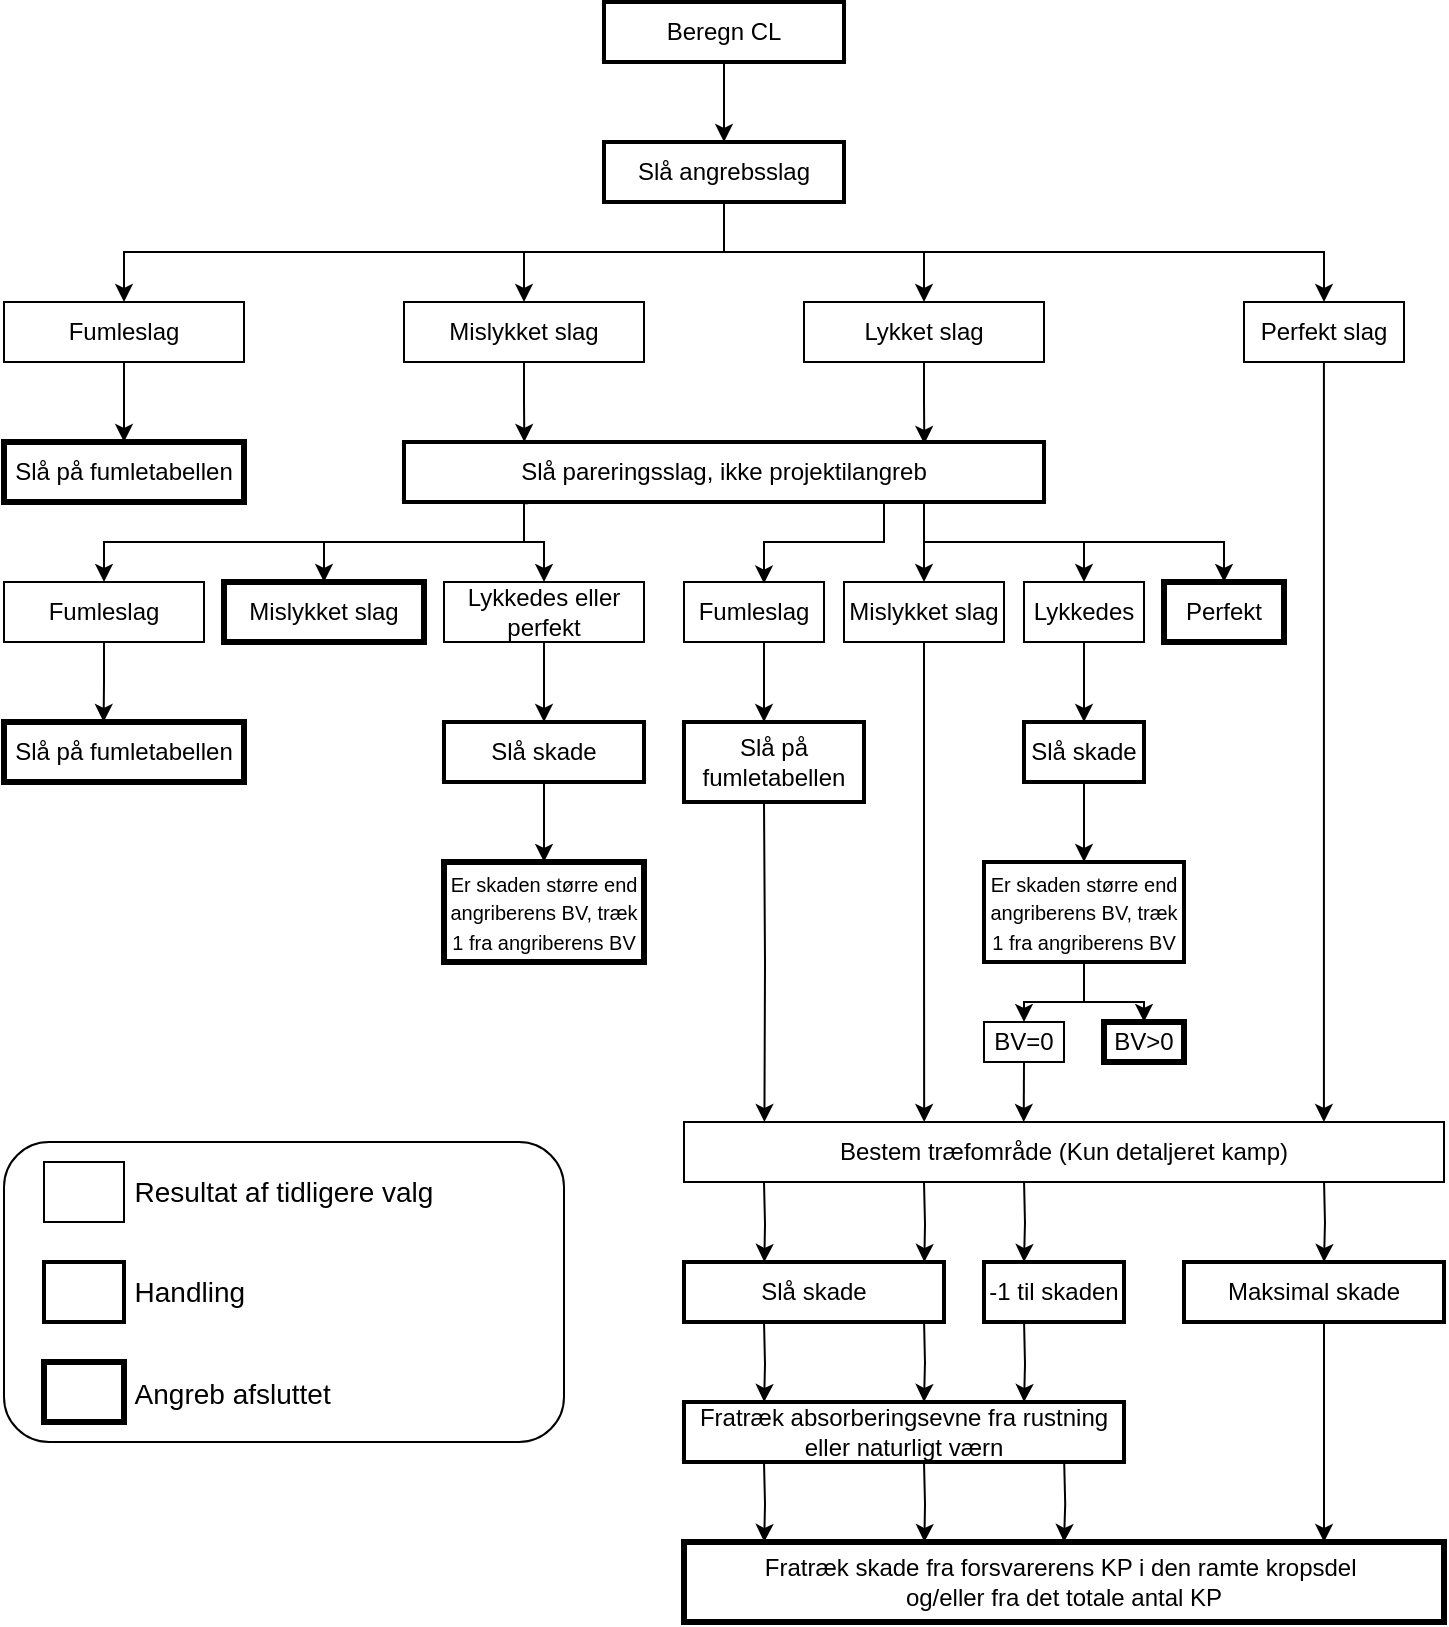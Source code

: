 <mxfile version="24.2.5" type="device">
  <diagram name="Page-1" id="lk3DoYH3_mxued0-EZq-">
    <mxGraphModel dx="1059" dy="1260" grid="1" gridSize="10" guides="1" tooltips="1" connect="1" arrows="1" fold="1" page="1" pageScale="1" pageWidth="827" pageHeight="1169" math="0" shadow="0">
      <root>
        <mxCell id="0" />
        <mxCell id="1" parent="0" />
        <mxCell id="gzzAdNc6FvL0EBI_JPck-6" style="edgeStyle=orthogonalEdgeStyle;rounded=0;orthogonalLoop=1;jettySize=auto;html=1;exitX=0.5;exitY=1;exitDx=0;exitDy=0;entryX=0.5;entryY=0;entryDx=0;entryDy=0;" parent="1" source="gzzAdNc6FvL0EBI_JPck-1" target="gzzAdNc6FvL0EBI_JPck-4" edge="1">
          <mxGeometry relative="1" as="geometry" />
        </mxCell>
        <mxCell id="gzzAdNc6FvL0EBI_JPck-1" value="Beregn CL" style="rounded=0;whiteSpace=wrap;html=1;strokeWidth=2;fillColor=none;" parent="1" vertex="1">
          <mxGeometry x="340" y="50" width="120" height="30" as="geometry" />
        </mxCell>
        <mxCell id="gzzAdNc6FvL0EBI_JPck-11" style="edgeStyle=orthogonalEdgeStyle;rounded=0;orthogonalLoop=1;jettySize=auto;html=1;exitX=0.5;exitY=1;exitDx=0;exitDy=0;entryX=0.5;entryY=0;entryDx=0;entryDy=0;" parent="1" source="gzzAdNc6FvL0EBI_JPck-4" target="gzzAdNc6FvL0EBI_JPck-7" edge="1">
          <mxGeometry relative="1" as="geometry" />
        </mxCell>
        <mxCell id="gzzAdNc6FvL0EBI_JPck-12" style="edgeStyle=orthogonalEdgeStyle;rounded=0;orthogonalLoop=1;jettySize=auto;html=1;exitX=0.5;exitY=1;exitDx=0;exitDy=0;entryX=0.5;entryY=0;entryDx=0;entryDy=0;" parent="1" source="gzzAdNc6FvL0EBI_JPck-4" target="gzzAdNc6FvL0EBI_JPck-8" edge="1">
          <mxGeometry relative="1" as="geometry" />
        </mxCell>
        <mxCell id="gzzAdNc6FvL0EBI_JPck-14" style="edgeStyle=orthogonalEdgeStyle;rounded=0;orthogonalLoop=1;jettySize=auto;html=1;exitX=0.5;exitY=1;exitDx=0;exitDy=0;entryX=0.5;entryY=0;entryDx=0;entryDy=0;" parent="1" source="gzzAdNc6FvL0EBI_JPck-4" target="gzzAdNc6FvL0EBI_JPck-9" edge="1">
          <mxGeometry relative="1" as="geometry" />
        </mxCell>
        <mxCell id="gzzAdNc6FvL0EBI_JPck-15" style="edgeStyle=orthogonalEdgeStyle;rounded=0;orthogonalLoop=1;jettySize=auto;html=1;exitX=0.5;exitY=1;exitDx=0;exitDy=0;" parent="1" source="gzzAdNc6FvL0EBI_JPck-4" target="gzzAdNc6FvL0EBI_JPck-10" edge="1">
          <mxGeometry relative="1" as="geometry" />
        </mxCell>
        <mxCell id="gzzAdNc6FvL0EBI_JPck-4" value="Slå angrebsslag" style="rounded=0;whiteSpace=wrap;html=1;strokeWidth=2;fillColor=none;" parent="1" vertex="1">
          <mxGeometry x="340" y="120" width="120" height="30" as="geometry" />
        </mxCell>
        <mxCell id="gzzAdNc6FvL0EBI_JPck-18" style="edgeStyle=orthogonalEdgeStyle;rounded=0;orthogonalLoop=1;jettySize=auto;html=1;exitX=0.5;exitY=1;exitDx=0;exitDy=0;entryX=0.5;entryY=0;entryDx=0;entryDy=0;" parent="1" source="gzzAdNc6FvL0EBI_JPck-7" target="gzzAdNc6FvL0EBI_JPck-17" edge="1">
          <mxGeometry relative="1" as="geometry" />
        </mxCell>
        <mxCell id="gzzAdNc6FvL0EBI_JPck-7" value="Fumleslag" style="rounded=0;whiteSpace=wrap;html=1;fillColor=none;" parent="1" vertex="1">
          <mxGeometry x="40" y="200" width="120" height="30" as="geometry" />
        </mxCell>
        <mxCell id="gzzAdNc6FvL0EBI_JPck-8" value="Mislykket slag" style="rounded=0;whiteSpace=wrap;html=1;fillColor=none;" parent="1" vertex="1">
          <mxGeometry x="240" y="200" width="120" height="30" as="geometry" />
        </mxCell>
        <mxCell id="gzzAdNc6FvL0EBI_JPck-9" value="Lykket slag" style="rounded=0;whiteSpace=wrap;html=1;fillColor=none;" parent="1" vertex="1">
          <mxGeometry x="440" y="200" width="120" height="30" as="geometry" />
        </mxCell>
        <mxCell id="gzzAdNc6FvL0EBI_JPck-77" style="edgeStyle=orthogonalEdgeStyle;rounded=0;orthogonalLoop=1;jettySize=auto;html=1;entryX=0.842;entryY=0;entryDx=0;entryDy=0;entryPerimeter=0;" parent="1" source="gzzAdNc6FvL0EBI_JPck-10" target="gzzAdNc6FvL0EBI_JPck-60" edge="1">
          <mxGeometry relative="1" as="geometry">
            <mxPoint x="700" y="600" as="targetPoint" />
          </mxGeometry>
        </mxCell>
        <mxCell id="gzzAdNc6FvL0EBI_JPck-10" value="Perfekt slag" style="rounded=0;whiteSpace=wrap;html=1;fillColor=none;" parent="1" vertex="1">
          <mxGeometry x="660" y="200" width="80" height="30" as="geometry" />
        </mxCell>
        <mxCell id="gzzAdNc6FvL0EBI_JPck-17" value="Slå på fumletabellen" style="rounded=0;whiteSpace=wrap;html=1;strokeWidth=3;fillColor=none;" parent="1" vertex="1">
          <mxGeometry x="40" y="270" width="120" height="30" as="geometry" />
        </mxCell>
        <mxCell id="gzzAdNc6FvL0EBI_JPck-28" style="edgeStyle=orthogonalEdgeStyle;rounded=0;orthogonalLoop=1;jettySize=auto;html=1;exitX=0.194;exitY=1.019;exitDx=0;exitDy=0;entryX=0.5;entryY=0;entryDx=0;entryDy=0;exitPerimeter=0;" parent="1" source="gzzAdNc6FvL0EBI_JPck-19" target="gzzAdNc6FvL0EBI_JPck-23" edge="1">
          <mxGeometry relative="1" as="geometry">
            <Array as="points">
              <mxPoint x="300" y="301" />
              <mxPoint x="300" y="320" />
              <mxPoint x="90" y="320" />
            </Array>
          </mxGeometry>
        </mxCell>
        <mxCell id="gzzAdNc6FvL0EBI_JPck-29" style="edgeStyle=orthogonalEdgeStyle;rounded=0;orthogonalLoop=1;jettySize=auto;html=1;exitX=0.25;exitY=1;exitDx=0;exitDy=0;entryX=0.5;entryY=0;entryDx=0;entryDy=0;" parent="1" source="gzzAdNc6FvL0EBI_JPck-19" target="gzzAdNc6FvL0EBI_JPck-24" edge="1">
          <mxGeometry relative="1" as="geometry">
            <Array as="points">
              <mxPoint x="300" y="300" />
              <mxPoint x="300" y="320" />
              <mxPoint x="200" y="320" />
            </Array>
          </mxGeometry>
        </mxCell>
        <mxCell id="gzzAdNc6FvL0EBI_JPck-30" style="edgeStyle=orthogonalEdgeStyle;rounded=0;orthogonalLoop=1;jettySize=auto;html=1;exitX=0.25;exitY=1;exitDx=0;exitDy=0;entryX=0.5;entryY=0;entryDx=0;entryDy=0;" parent="1" source="gzzAdNc6FvL0EBI_JPck-19" target="gzzAdNc6FvL0EBI_JPck-25" edge="1">
          <mxGeometry relative="1" as="geometry">
            <Array as="points">
              <mxPoint x="300" y="300" />
              <mxPoint x="300" y="320" />
              <mxPoint x="310" y="320" />
            </Array>
          </mxGeometry>
        </mxCell>
        <mxCell id="gzzAdNc6FvL0EBI_JPck-52" style="edgeStyle=orthogonalEdgeStyle;rounded=0;orthogonalLoop=1;jettySize=auto;html=1;exitX=0.75;exitY=1;exitDx=0;exitDy=0;entryX=0.5;entryY=0;entryDx=0;entryDy=0;" parent="1" source="gzzAdNc6FvL0EBI_JPck-19" target="gzzAdNc6FvL0EBI_JPck-39" edge="1">
          <mxGeometry relative="1" as="geometry">
            <Array as="points">
              <mxPoint x="500" y="300" />
            </Array>
          </mxGeometry>
        </mxCell>
        <mxCell id="gzzAdNc6FvL0EBI_JPck-53" style="edgeStyle=orthogonalEdgeStyle;rounded=0;orthogonalLoop=1;jettySize=auto;html=1;exitX=0.75;exitY=1;exitDx=0;exitDy=0;entryX=0.5;entryY=0;entryDx=0;entryDy=0;" parent="1" source="gzzAdNc6FvL0EBI_JPck-19" target="gzzAdNc6FvL0EBI_JPck-41" edge="1">
          <mxGeometry relative="1" as="geometry">
            <Array as="points">
              <mxPoint x="500" y="300" />
              <mxPoint x="500" y="320" />
              <mxPoint x="580" y="320" />
            </Array>
          </mxGeometry>
        </mxCell>
        <mxCell id="gzzAdNc6FvL0EBI_JPck-54" style="edgeStyle=orthogonalEdgeStyle;rounded=0;orthogonalLoop=1;jettySize=auto;html=1;exitX=0.75;exitY=1;exitDx=0;exitDy=0;entryX=0.5;entryY=0;entryDx=0;entryDy=0;" parent="1" source="gzzAdNc6FvL0EBI_JPck-19" target="gzzAdNc6FvL0EBI_JPck-50" edge="1">
          <mxGeometry relative="1" as="geometry">
            <Array as="points">
              <mxPoint x="500" y="300" />
              <mxPoint x="500" y="320" />
              <mxPoint x="650" y="320" />
            </Array>
          </mxGeometry>
        </mxCell>
        <mxCell id="gzzAdNc6FvL0EBI_JPck-69" style="edgeStyle=orthogonalEdgeStyle;rounded=0;orthogonalLoop=1;jettySize=auto;html=1;exitX=0.75;exitY=1;exitDx=0;exitDy=0;entryX=0.56;entryY=0.027;entryDx=0;entryDy=0;entryPerimeter=0;" parent="1" source="gzzAdNc6FvL0EBI_JPck-19" target="gzzAdNc6FvL0EBI_JPck-38" edge="1">
          <mxGeometry relative="1" as="geometry">
            <Array as="points">
              <mxPoint x="480" y="320" />
              <mxPoint x="420" y="320" />
              <mxPoint x="420" y="341" />
            </Array>
          </mxGeometry>
        </mxCell>
        <mxCell id="gzzAdNc6FvL0EBI_JPck-19" value="Slå pareringsslag, ikke projektilangreb" style="rounded=0;whiteSpace=wrap;html=1;strokeWidth=2;fillColor=none;" parent="1" vertex="1">
          <mxGeometry x="240" y="270" width="320" height="30" as="geometry" />
        </mxCell>
        <mxCell id="gzzAdNc6FvL0EBI_JPck-21" style="edgeStyle=orthogonalEdgeStyle;rounded=0;orthogonalLoop=1;jettySize=auto;html=1;exitX=0.5;exitY=1;exitDx=0;exitDy=0;entryX=0.813;entryY=0.033;entryDx=0;entryDy=0;entryPerimeter=0;" parent="1" source="gzzAdNc6FvL0EBI_JPck-9" target="gzzAdNc6FvL0EBI_JPck-19" edge="1">
          <mxGeometry relative="1" as="geometry" />
        </mxCell>
        <mxCell id="gzzAdNc6FvL0EBI_JPck-22" style="edgeStyle=orthogonalEdgeStyle;rounded=0;orthogonalLoop=1;jettySize=auto;html=1;exitX=0.5;exitY=1;exitDx=0;exitDy=0;entryX=0.188;entryY=0;entryDx=0;entryDy=0;entryPerimeter=0;" parent="1" source="gzzAdNc6FvL0EBI_JPck-8" target="gzzAdNc6FvL0EBI_JPck-19" edge="1">
          <mxGeometry relative="1" as="geometry">
            <Array as="points">
              <mxPoint x="300" y="250" />
              <mxPoint x="300" y="250" />
            </Array>
          </mxGeometry>
        </mxCell>
        <mxCell id="gzzAdNc6FvL0EBI_JPck-23" value="Fumleslag" style="rounded=0;whiteSpace=wrap;html=1;fillColor=none;" parent="1" vertex="1">
          <mxGeometry x="40" y="340" width="100" height="30" as="geometry" />
        </mxCell>
        <mxCell id="gzzAdNc6FvL0EBI_JPck-24" value="Mislykket slag" style="rounded=0;whiteSpace=wrap;html=1;strokeWidth=3;fillColor=none;" parent="1" vertex="1">
          <mxGeometry x="150" y="340" width="100" height="30" as="geometry" />
        </mxCell>
        <mxCell id="gzzAdNc6FvL0EBI_JPck-34" style="edgeStyle=orthogonalEdgeStyle;rounded=0;orthogonalLoop=1;jettySize=auto;html=1;exitX=0.5;exitY=1;exitDx=0;exitDy=0;entryX=0.5;entryY=0;entryDx=0;entryDy=0;" parent="1" source="gzzAdNc6FvL0EBI_JPck-25" target="gzzAdNc6FvL0EBI_JPck-33" edge="1">
          <mxGeometry relative="1" as="geometry" />
        </mxCell>
        <mxCell id="gzzAdNc6FvL0EBI_JPck-25" value="Lykkedes eller perfekt" style="rounded=0;whiteSpace=wrap;html=1;fillColor=none;" parent="1" vertex="1">
          <mxGeometry x="260" y="340" width="100" height="30" as="geometry" />
        </mxCell>
        <mxCell id="gzzAdNc6FvL0EBI_JPck-31" value="Slå på fumletabellen" style="rounded=0;whiteSpace=wrap;html=1;strokeWidth=3;fillColor=none;" parent="1" vertex="1">
          <mxGeometry x="40" y="410" width="120" height="30" as="geometry" />
        </mxCell>
        <mxCell id="gzzAdNc6FvL0EBI_JPck-37" style="edgeStyle=orthogonalEdgeStyle;rounded=0;orthogonalLoop=1;jettySize=auto;html=1;exitX=0.5;exitY=1;exitDx=0;exitDy=0;entryX=0.5;entryY=0;entryDx=0;entryDy=0;" parent="1" source="gzzAdNc6FvL0EBI_JPck-33" target="gzzAdNc6FvL0EBI_JPck-35" edge="1">
          <mxGeometry relative="1" as="geometry" />
        </mxCell>
        <mxCell id="gzzAdNc6FvL0EBI_JPck-33" value="Slå skade" style="rounded=0;whiteSpace=wrap;html=1;strokeWidth=2;fillColor=none;" parent="1" vertex="1">
          <mxGeometry x="260" y="410" width="100" height="30" as="geometry" />
        </mxCell>
        <mxCell id="gzzAdNc6FvL0EBI_JPck-35" value="&lt;font style=&quot;font-size: 10px;&quot;&gt;Er skaden større end angriberens BV, træk 1 fra angriberens BV&lt;/font&gt;" style="rounded=0;whiteSpace=wrap;html=1;strokeWidth=3;fillColor=none;" parent="1" vertex="1">
          <mxGeometry x="260" y="480" width="100" height="50" as="geometry" />
        </mxCell>
        <mxCell id="gzzAdNc6FvL0EBI_JPck-84" value="" style="edgeStyle=orthogonalEdgeStyle;rounded=0;orthogonalLoop=1;jettySize=auto;html=1;" parent="1" source="gzzAdNc6FvL0EBI_JPck-38" target="gzzAdNc6FvL0EBI_JPck-42" edge="1">
          <mxGeometry relative="1" as="geometry">
            <Array as="points">
              <mxPoint x="420" y="380" />
              <mxPoint x="420" y="380" />
            </Array>
          </mxGeometry>
        </mxCell>
        <mxCell id="gzzAdNc6FvL0EBI_JPck-38" value="Fumleslag" style="rounded=0;whiteSpace=wrap;html=1;fillColor=none;" parent="1" vertex="1">
          <mxGeometry x="380" y="340" width="70" height="30" as="geometry" />
        </mxCell>
        <mxCell id="gzzAdNc6FvL0EBI_JPck-39" value="Mislykket slag" style="rounded=0;whiteSpace=wrap;html=1;strokeWidth=1;fillColor=none;" parent="1" vertex="1">
          <mxGeometry x="460" y="340" width="80" height="30" as="geometry" />
        </mxCell>
        <mxCell id="gzzAdNc6FvL0EBI_JPck-40" style="edgeStyle=orthogonalEdgeStyle;rounded=0;orthogonalLoop=1;jettySize=auto;html=1;exitX=0.5;exitY=1;exitDx=0;exitDy=0;entryX=0.5;entryY=0;entryDx=0;entryDy=0;" parent="1" source="gzzAdNc6FvL0EBI_JPck-41" target="gzzAdNc6FvL0EBI_JPck-45" edge="1">
          <mxGeometry relative="1" as="geometry" />
        </mxCell>
        <mxCell id="gzzAdNc6FvL0EBI_JPck-41" value="Lykkedes" style="rounded=0;whiteSpace=wrap;html=1;fillColor=none;" parent="1" vertex="1">
          <mxGeometry x="550" y="340" width="60" height="30" as="geometry" />
        </mxCell>
        <mxCell id="gzzAdNc6FvL0EBI_JPck-42" value="Slå på&lt;div&gt;fumletabellen&lt;/div&gt;" style="rounded=0;whiteSpace=wrap;html=1;strokeWidth=2;fillColor=none;" parent="1" vertex="1">
          <mxGeometry x="380" y="410" width="90" height="40" as="geometry" />
        </mxCell>
        <mxCell id="gzzAdNc6FvL0EBI_JPck-44" style="edgeStyle=orthogonalEdgeStyle;rounded=0;orthogonalLoop=1;jettySize=auto;html=1;exitX=0.5;exitY=1;exitDx=0;exitDy=0;entryX=0.5;entryY=0;entryDx=0;entryDy=0;" parent="1" source="gzzAdNc6FvL0EBI_JPck-45" target="gzzAdNc6FvL0EBI_JPck-46" edge="1">
          <mxGeometry relative="1" as="geometry" />
        </mxCell>
        <mxCell id="gzzAdNc6FvL0EBI_JPck-45" value="Slå skade" style="rounded=0;whiteSpace=wrap;html=1;strokeWidth=2;fillColor=none;" parent="1" vertex="1">
          <mxGeometry x="550" y="410" width="60" height="30" as="geometry" />
        </mxCell>
        <mxCell id="gzzAdNc6FvL0EBI_JPck-58" style="edgeStyle=orthogonalEdgeStyle;rounded=0;orthogonalLoop=1;jettySize=auto;html=1;exitX=0.5;exitY=1;exitDx=0;exitDy=0;entryX=0.5;entryY=0;entryDx=0;entryDy=0;" parent="1" source="gzzAdNc6FvL0EBI_JPck-46" target="gzzAdNc6FvL0EBI_JPck-57" edge="1">
          <mxGeometry relative="1" as="geometry" />
        </mxCell>
        <mxCell id="gzzAdNc6FvL0EBI_JPck-59" style="edgeStyle=orthogonalEdgeStyle;rounded=0;orthogonalLoop=1;jettySize=auto;html=1;exitX=0.5;exitY=1;exitDx=0;exitDy=0;entryX=0.5;entryY=0;entryDx=0;entryDy=0;" parent="1" source="gzzAdNc6FvL0EBI_JPck-46" target="gzzAdNc6FvL0EBI_JPck-56" edge="1">
          <mxGeometry relative="1" as="geometry" />
        </mxCell>
        <mxCell id="gzzAdNc6FvL0EBI_JPck-46" value="&lt;font style=&quot;font-size: 10px;&quot;&gt;Er skaden større end angriberens BV, træk 1 fra angriberens BV&lt;/font&gt;" style="rounded=0;whiteSpace=wrap;html=1;strokeWidth=2;fillColor=none;" parent="1" vertex="1">
          <mxGeometry x="530" y="480" width="100" height="50" as="geometry" />
        </mxCell>
        <mxCell id="gzzAdNc6FvL0EBI_JPck-47" style="edgeStyle=orthogonalEdgeStyle;rounded=0;orthogonalLoop=1;jettySize=auto;html=1;exitX=0.5;exitY=1;exitDx=0;exitDy=0;entryX=0.415;entryY=0;entryDx=0;entryDy=0;entryPerimeter=0;" parent="1" source="gzzAdNc6FvL0EBI_JPck-23" target="gzzAdNc6FvL0EBI_JPck-31" edge="1">
          <mxGeometry relative="1" as="geometry" />
        </mxCell>
        <mxCell id="gzzAdNc6FvL0EBI_JPck-50" value="Perfekt" style="rounded=0;whiteSpace=wrap;html=1;strokeWidth=3;fillColor=none;" parent="1" vertex="1">
          <mxGeometry x="620" y="340" width="60" height="30" as="geometry" />
        </mxCell>
        <mxCell id="gzzAdNc6FvL0EBI_JPck-56" value="BV=0" style="rounded=0;whiteSpace=wrap;html=1;fillColor=none;" parent="1" vertex="1">
          <mxGeometry x="530" y="560" width="40" height="20" as="geometry" />
        </mxCell>
        <mxCell id="gzzAdNc6FvL0EBI_JPck-57" value="BV&amp;gt;0" style="rounded=0;whiteSpace=wrap;html=1;strokeWidth=3;fillColor=none;" parent="1" vertex="1">
          <mxGeometry x="590" y="560" width="40" height="20" as="geometry" />
        </mxCell>
        <mxCell id="gzzAdNc6FvL0EBI_JPck-60" value="Bestem træfområde (Kun detaljeret kamp)" style="rounded=0;whiteSpace=wrap;html=1;fillColor=none;" parent="1" vertex="1">
          <mxGeometry x="380" y="610" width="380" height="30" as="geometry" />
        </mxCell>
        <mxCell id="gzzAdNc6FvL0EBI_JPck-74" style="edgeStyle=orthogonalEdgeStyle;rounded=0;orthogonalLoop=1;jettySize=auto;html=1;exitX=0.5;exitY=1;exitDx=0;exitDy=0;entryX=0.447;entryY=0;entryDx=0;entryDy=0;entryPerimeter=0;" parent="1" source="gzzAdNc6FvL0EBI_JPck-56" target="gzzAdNc6FvL0EBI_JPck-60" edge="1">
          <mxGeometry relative="1" as="geometry" />
        </mxCell>
        <mxCell id="gzzAdNc6FvL0EBI_JPck-80" value="Fratræk skade fra forsvarerens KP i den ramte kropsdel&amp;nbsp;&lt;div&gt;&lt;span style=&quot;background-color: initial;&quot;&gt;og/eller fra det totale antal KP&lt;/span&gt;&lt;/div&gt;" style="rounded=0;whiteSpace=wrap;html=1;strokeWidth=3;fillColor=none;" parent="1" vertex="1">
          <mxGeometry x="380" y="820" width="380" height="40" as="geometry" />
        </mxCell>
        <mxCell id="gzzAdNc6FvL0EBI_JPck-81" value="Slå skade" style="rounded=0;whiteSpace=wrap;html=1;strokeWidth=2;fillColor=none;" parent="1" vertex="1">
          <mxGeometry x="380" y="680" width="130" height="30" as="geometry" />
        </mxCell>
        <mxCell id="gzzAdNc6FvL0EBI_JPck-85" style="edgeStyle=orthogonalEdgeStyle;rounded=0;orthogonalLoop=1;jettySize=auto;html=1;exitX=0.5;exitY=1;exitDx=0;exitDy=0;entryX=0.119;entryY=0;entryDx=0;entryDy=0;entryPerimeter=0;" parent="1" edge="1">
          <mxGeometry relative="1" as="geometry">
            <mxPoint x="420" y="450" as="sourcePoint" />
            <mxPoint x="420.22" y="610" as="targetPoint" />
          </mxGeometry>
        </mxCell>
        <mxCell id="gzzAdNc6FvL0EBI_JPck-86" style="edgeStyle=orthogonalEdgeStyle;rounded=0;orthogonalLoop=1;jettySize=auto;html=1;exitX=0.5;exitY=1;exitDx=0;exitDy=0;entryX=0.316;entryY=0;entryDx=0;entryDy=0;entryPerimeter=0;" parent="1" source="gzzAdNc6FvL0EBI_JPck-39" target="gzzAdNc6FvL0EBI_JPck-60" edge="1">
          <mxGeometry relative="1" as="geometry" />
        </mxCell>
        <mxCell id="gzzAdNc6FvL0EBI_JPck-87" style="edgeStyle=orthogonalEdgeStyle;rounded=0;orthogonalLoop=1;jettySize=auto;html=1;exitX=0.25;exitY=1;exitDx=0;exitDy=0;entryX=0.732;entryY=0;entryDx=0;entryDy=0;entryPerimeter=0;" parent="1" edge="1">
          <mxGeometry relative="1" as="geometry">
            <mxPoint x="420" y="640" as="sourcePoint" />
            <mxPoint x="420.16" y="680" as="targetPoint" />
          </mxGeometry>
        </mxCell>
        <mxCell id="gzzAdNc6FvL0EBI_JPck-88" style="edgeStyle=orthogonalEdgeStyle;rounded=0;orthogonalLoop=1;jettySize=auto;html=1;exitX=0.25;exitY=1;exitDx=0;exitDy=0;entryX=0.732;entryY=0;entryDx=0;entryDy=0;entryPerimeter=0;" parent="1" edge="1">
          <mxGeometry relative="1" as="geometry">
            <mxPoint x="500" y="640" as="sourcePoint" />
            <mxPoint x="500.16" y="680" as="targetPoint" />
          </mxGeometry>
        </mxCell>
        <mxCell id="gzzAdNc6FvL0EBI_JPck-89" value="-1 til skaden" style="rounded=0;whiteSpace=wrap;html=1;strokeWidth=2;fillColor=none;" parent="1" vertex="1">
          <mxGeometry x="530" y="680" width="70" height="30" as="geometry" />
        </mxCell>
        <mxCell id="gzzAdNc6FvL0EBI_JPck-90" value="Maksimal skade" style="rounded=0;whiteSpace=wrap;html=1;strokeWidth=2;fillColor=none;" parent="1" vertex="1">
          <mxGeometry x="630" y="680" width="130" height="30" as="geometry" />
        </mxCell>
        <mxCell id="gzzAdNc6FvL0EBI_JPck-92" style="edgeStyle=orthogonalEdgeStyle;rounded=0;orthogonalLoop=1;jettySize=auto;html=1;exitX=0.75;exitY=1;exitDx=0;exitDy=0;entryX=0.269;entryY=0;entryDx=0;entryDy=0;entryPerimeter=0;" parent="1" edge="1">
          <mxGeometry relative="1" as="geometry">
            <mxPoint x="700.03" y="640" as="sourcePoint" />
            <mxPoint x="700" y="680" as="targetPoint" />
          </mxGeometry>
        </mxCell>
        <mxCell id="gzzAdNc6FvL0EBI_JPck-93" value="Fratræk absorberingsevne fra rustning eller naturligt værn" style="rounded=0;whiteSpace=wrap;html=1;strokeWidth=2;fillColor=none;" parent="1" vertex="1">
          <mxGeometry x="380" y="750" width="220" height="30" as="geometry" />
        </mxCell>
        <mxCell id="gzzAdNc6FvL0EBI_JPck-94" style="edgeStyle=orthogonalEdgeStyle;rounded=0;orthogonalLoop=1;jettySize=auto;html=1;exitX=0.5;exitY=1;exitDx=0;exitDy=0;entryX=0.571;entryY=0;entryDx=0;entryDy=0;entryPerimeter=0;" parent="1" edge="1">
          <mxGeometry relative="1" as="geometry">
            <mxPoint x="550.03" y="640" as="sourcePoint" />
            <mxPoint x="550" y="680" as="targetPoint" />
          </mxGeometry>
        </mxCell>
        <mxCell id="gzzAdNc6FvL0EBI_JPck-97" style="edgeStyle=orthogonalEdgeStyle;rounded=0;orthogonalLoop=1;jettySize=auto;html=1;exitX=0.5;exitY=1;exitDx=0;exitDy=0;entryX=0.841;entryY=0;entryDx=0;entryDy=0;entryPerimeter=0;" parent="1" edge="1">
          <mxGeometry relative="1" as="geometry">
            <mxPoint x="550.03" y="710" as="sourcePoint" />
            <mxPoint x="550.05" y="750" as="targetPoint" />
          </mxGeometry>
        </mxCell>
        <mxCell id="gzzAdNc6FvL0EBI_JPck-98" style="edgeStyle=orthogonalEdgeStyle;rounded=0;orthogonalLoop=1;jettySize=auto;html=1;exitX=0.75;exitY=1;exitDx=0;exitDy=0;entryX=0.443;entryY=0;entryDx=0;entryDy=0;entryPerimeter=0;" parent="1" edge="1">
          <mxGeometry relative="1" as="geometry">
            <mxPoint x="500.04" y="710" as="sourcePoint" />
            <mxPoint x="500.0" y="750" as="targetPoint" />
          </mxGeometry>
        </mxCell>
        <mxCell id="gzzAdNc6FvL0EBI_JPck-99" style="edgeStyle=orthogonalEdgeStyle;rounded=0;orthogonalLoop=1;jettySize=auto;html=1;exitX=0.25;exitY=1;exitDx=0;exitDy=0;entryX=0.148;entryY=0;entryDx=0;entryDy=0;entryPerimeter=0;" parent="1" edge="1">
          <mxGeometry relative="1" as="geometry">
            <mxPoint x="420.01" y="710" as="sourcePoint" />
            <mxPoint x="420.07" y="750" as="targetPoint" />
          </mxGeometry>
        </mxCell>
        <mxCell id="gzzAdNc6FvL0EBI_JPck-100" style="edgeStyle=orthogonalEdgeStyle;rounded=0;orthogonalLoop=1;jettySize=auto;html=1;exitX=0.25;exitY=1;exitDx=0;exitDy=0;entryX=0.145;entryY=0;entryDx=0;entryDy=0;entryPerimeter=0;" parent="1" edge="1">
          <mxGeometry relative="1" as="geometry">
            <mxPoint x="420" y="780" as="sourcePoint" />
            <mxPoint x="420.1" y="820" as="targetPoint" />
          </mxGeometry>
        </mxCell>
        <mxCell id="gzzAdNc6FvL0EBI_JPck-101" style="edgeStyle=orthogonalEdgeStyle;rounded=0;orthogonalLoop=1;jettySize=auto;html=1;exitX=0.5;exitY=1;exitDx=0;exitDy=0;entryX=0.29;entryY=0;entryDx=0;entryDy=0;entryPerimeter=0;" parent="1" edge="1">
          <mxGeometry relative="1" as="geometry">
            <mxPoint x="500" y="780" as="sourcePoint" />
            <mxPoint x="500.2" y="820" as="targetPoint" />
          </mxGeometry>
        </mxCell>
        <mxCell id="gzzAdNc6FvL0EBI_JPck-102" style="edgeStyle=orthogonalEdgeStyle;rounded=0;orthogonalLoop=1;jettySize=auto;html=1;exitX=0.75;exitY=1;exitDx=0;exitDy=0;entryX=0.434;entryY=0;entryDx=0;entryDy=0;entryPerimeter=0;" parent="1" edge="1">
          <mxGeometry relative="1" as="geometry">
            <mxPoint x="570.09" y="780" as="sourcePoint" />
            <mxPoint x="570.01" y="820" as="targetPoint" />
          </mxGeometry>
        </mxCell>
        <mxCell id="gzzAdNc6FvL0EBI_JPck-103" style="edgeStyle=orthogonalEdgeStyle;rounded=0;orthogonalLoop=1;jettySize=auto;html=1;exitX=0.5;exitY=1;exitDx=0;exitDy=0;entryX=0.829;entryY=0;entryDx=0;entryDy=0;entryPerimeter=0;" parent="1" edge="1">
          <mxGeometry relative="1" as="geometry">
            <mxPoint x="700" y="710" as="sourcePoint" />
            <mxPoint x="700.02" y="820" as="targetPoint" />
          </mxGeometry>
        </mxCell>
        <mxCell id="gzzAdNc6FvL0EBI_JPck-104" value="&lt;div style=&quot;text-align: justify; font-size: 14px;&quot;&gt;&lt;span style=&quot;background-color: initial;&quot;&gt;&lt;font style=&quot;font-size: 14px;&quot;&gt;Resultat af tidligere valg&lt;/font&gt;&lt;/span&gt;&lt;/div&gt;&lt;div style=&quot;text-align: justify; font-size: 14px;&quot;&gt;&lt;br&gt;&lt;/div&gt;&lt;div style=&quot;text-align: justify; font-size: 14px; padding-top: 0px;&quot;&gt;&lt;br&gt;&lt;/div&gt;&lt;div style=&quot;text-align: justify; font-size: 14px;&quot;&gt;&lt;font style=&quot;font-size: 14px;&quot;&gt;Handling&lt;/font&gt;&lt;/div&gt;&lt;div style=&quot;text-align: justify; font-size: 14px;&quot;&gt;&lt;font style=&quot;font-size: 14px;&quot;&gt;&lt;br&gt;&lt;/font&gt;&lt;/div&gt;&lt;div style=&quot;text-align: justify; font-size: 14px;&quot;&gt;&lt;br&gt;&lt;/div&gt;&lt;div style=&quot;text-align: justify; font-size: 14px;&quot;&gt;&lt;font style=&quot;font-size: 14px;&quot;&gt;Angreb afsluttet&lt;/font&gt;&lt;/div&gt;" style="rounded=1;whiteSpace=wrap;html=1;align=center;fillColor=none;" parent="1" vertex="1">
          <mxGeometry x="40" y="620" width="280" height="150" as="geometry" />
        </mxCell>
        <mxCell id="gzzAdNc6FvL0EBI_JPck-106" value="" style="rounded=0;whiteSpace=wrap;html=1;strokeWidth=2;fillColor=none;" parent="1" vertex="1">
          <mxGeometry x="60" y="680" width="40" height="30" as="geometry" />
        </mxCell>
        <mxCell id="gzzAdNc6FvL0EBI_JPck-107" value="" style="rounded=0;whiteSpace=wrap;html=1;strokeWidth=3;fillColor=none;" parent="1" vertex="1">
          <mxGeometry x="60" y="730" width="40" height="30" as="geometry" />
        </mxCell>
        <mxCell id="gzzAdNc6FvL0EBI_JPck-108" value="" style="rounded=0;whiteSpace=wrap;html=1;fillColor=none;" parent="1" vertex="1">
          <mxGeometry x="60" y="630" width="40" height="30" as="geometry" />
        </mxCell>
      </root>
    </mxGraphModel>
  </diagram>
</mxfile>
